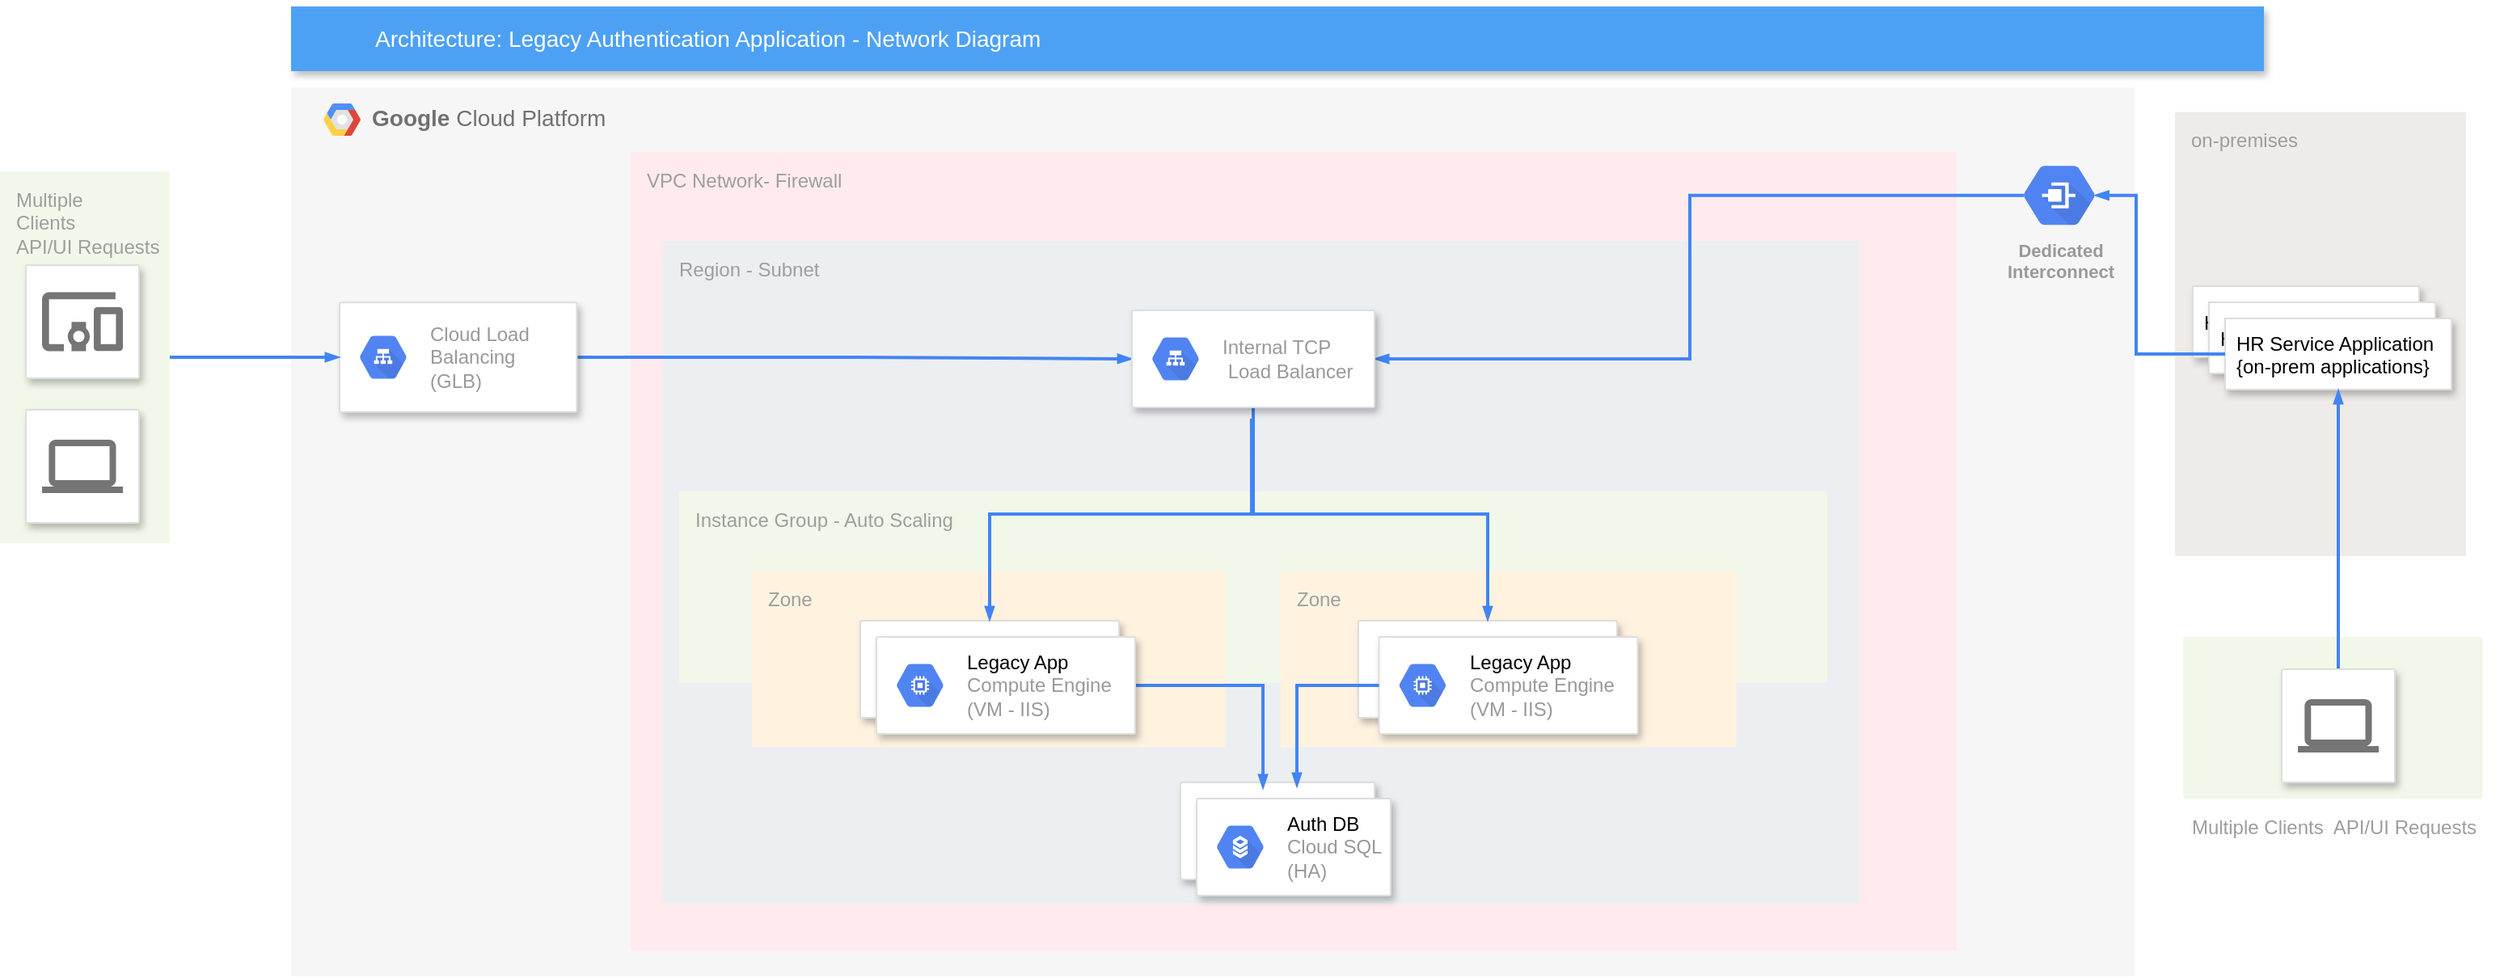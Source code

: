 <mxfile version="17.2.4" type="github">
  <diagram id="f106602c-feb2-e66a-4537-3a34d633f6aa" name="Page-1">
    <mxGraphModel dx="2591" dy="737" grid="1" gridSize="10" guides="1" tooltips="1" connect="1" arrows="1" fold="1" page="1" pageScale="1" pageWidth="1169" pageHeight="827" background="none" math="0" shadow="0">
      <root>
        <mxCell id="0" />
        <mxCell id="1" parent="0" />
        <mxCell id="dLMKodWee2NtAxH1Q_Dw-1020" value="&lt;b&gt;Google &lt;/b&gt;Cloud Platform" style="fillColor=#F6F6F6;strokeColor=none;shadow=0;gradientColor=none;fontSize=14;align=left;spacing=10;fontColor=#717171;9E9E9E;verticalAlign=top;spacingTop=-4;fontStyle=0;spacingLeft=40;html=1;fontFamily=Helvetica;" vertex="1" parent="1">
          <mxGeometry x="-100" y="90" width="1140" height="550" as="geometry" />
        </mxCell>
        <mxCell id="dLMKodWee2NtAxH1Q_Dw-1021" value="" style="shape=mxgraph.gcp2.google_cloud_platform;fillColor=#F6F6F6;strokeColor=none;shadow=0;gradientColor=none;fontFamily=Helvetica;fontSize=13;fontColor=#000000;" vertex="1" parent="dLMKodWee2NtAxH1Q_Dw-1020">
          <mxGeometry width="23" height="20" relative="1" as="geometry">
            <mxPoint x="20" y="10" as="offset" />
          </mxGeometry>
        </mxCell>
        <mxCell id="dLMKodWee2NtAxH1Q_Dw-1022" value="VPC Network- Firewall" style="sketch=0;points=[[0,0,0],[0.25,0,0],[0.5,0,0],[0.75,0,0],[1,0,0],[1,0.25,0],[1,0.5,0],[1,0.75,0],[1,1,0],[0.75,1,0],[0.5,1,0],[0.25,1,0],[0,1,0],[0,0.75,0],[0,0.5,0],[0,0.25,0]];rounded=1;absoluteArcSize=1;arcSize=2;html=1;strokeColor=none;gradientColor=none;shadow=0;dashed=0;fontSize=12;fontColor=#9E9E9E;align=left;verticalAlign=top;spacing=10;spacingTop=-4;fillColor=#FFEBEE;fontFamily=Helvetica;" vertex="1" parent="dLMKodWee2NtAxH1Q_Dw-1020">
          <mxGeometry x="210" y="40" width="820" height="494.29" as="geometry" />
        </mxCell>
        <mxCell id="dLMKodWee2NtAxH1Q_Dw-1030" value="Region - Subnet" style="sketch=0;points=[[0,0,0],[0.25,0,0],[0.5,0,0],[0.75,0,0],[1,0,0],[1,0.25,0],[1,0.5,0],[1,0.75,0],[1,1,0],[0.75,1,0],[0.5,1,0],[0.25,1,0],[0,1,0],[0,0.75,0],[0,0.5,0],[0,0.25,0]];rounded=1;absoluteArcSize=1;arcSize=2;html=1;strokeColor=none;gradientColor=none;shadow=0;dashed=0;fontSize=12;fontColor=#9E9E9E;align=left;verticalAlign=top;spacing=10;spacingTop=-4;fillColor=#ECEFF1;fontFamily=Helvetica;" vertex="1" parent="dLMKodWee2NtAxH1Q_Dw-1020">
          <mxGeometry width="740" height="410" relative="1" as="geometry">
            <mxPoint x="230" y="95" as="offset" />
          </mxGeometry>
        </mxCell>
        <mxCell id="dLMKodWee2NtAxH1Q_Dw-1117" style="edgeStyle=orthogonalEdgeStyle;shape=connector;rounded=0;orthogonalLoop=1;jettySize=auto;html=1;entryX=0;entryY=0.5;entryDx=0;entryDy=0;dashed=0;labelBackgroundColor=none;fontFamily=Helvetica;fontSize=13;fontColor=#000000;startFill=1;endArrow=blockThin;endFill=1;startSize=4;endSize=4;strokeColor=#4284F3;strokeWidth=2;elbow=vertical;" edge="1" parent="dLMKodWee2NtAxH1Q_Dw-1020" source="989" target="dLMKodWee2NtAxH1Q_Dw-1101">
          <mxGeometry relative="1" as="geometry" />
        </mxCell>
        <mxCell id="989" value="" style="strokeColor=#dddddd;fillColor=#ffffff;shadow=1;strokeWidth=1;rounded=1;absoluteArcSize=1;arcSize=2;fontSize=11;fontColor=#9E9E9E;align=center;html=1;" parent="dLMKodWee2NtAxH1Q_Dw-1020" vertex="1">
          <mxGeometry x="30.002" y="133.07" width="146.684" height="67.86" as="geometry" />
        </mxCell>
        <mxCell id="990" value="Cloud Load&lt;br&gt;Balancing &lt;br&gt;(GLB)" style="dashed=0;connectable=0;html=1;fillColor=#5184F3;strokeColor=none;shape=mxgraph.gcp2.hexIcon;prIcon=cloud_load_balancing;part=1;labelPosition=right;verticalLabelPosition=middle;align=left;verticalAlign=middle;spacingLeft=5;fontColor=#999999;fontSize=12;" parent="989" vertex="1">
          <mxGeometry y="0.5" width="44" height="39" relative="1" as="geometry">
            <mxPoint x="5" y="-19.5" as="offset" />
          </mxGeometry>
        </mxCell>
        <mxCell id="dLMKodWee2NtAxH1Q_Dw-1056" value="" style="group" vertex="1" connectable="0" parent="dLMKodWee2NtAxH1Q_Dw-1020">
          <mxGeometry x="240" y="250" width="710" height="158.08" as="geometry" />
        </mxCell>
        <mxCell id="dLMKodWee2NtAxH1Q_Dw-1041" value="Instance Group - Auto Scaling" style="sketch=0;points=[[0,0,0],[0.25,0,0],[0.5,0,0],[0.75,0,0],[1,0,0],[1,0.25,0],[1,0.5,0],[1,0.75,0],[1,1,0],[0.75,1,0],[0.5,1,0],[0.25,1,0],[0,1,0],[0,0.75,0],[0,0.5,0],[0,0.25,0]];rounded=1;absoluteArcSize=1;arcSize=2;html=1;strokeColor=none;gradientColor=none;shadow=0;dashed=0;fontSize=12;fontColor=#9E9E9E;align=left;verticalAlign=top;spacing=10;spacingTop=-4;fillColor=#F1F8E9;fontFamily=Helvetica;" vertex="1" parent="dLMKodWee2NtAxH1Q_Dw-1056">
          <mxGeometry width="710" height="118.56" as="geometry" />
        </mxCell>
        <mxCell id="dLMKodWee2NtAxH1Q_Dw-1015" value="Zone" style="sketch=0;points=[[0,0,0],[0.25,0,0],[0.5,0,0],[0.75,0,0],[1,0,0],[1,0.25,0],[1,0.5,0],[1,0.75,0],[1,1,0],[0.75,1,0],[0.5,1,0],[0.25,1,0],[0,1,0],[0,0.75,0],[0,0.5,0],[0,0.25,0]];rounded=1;absoluteArcSize=1;arcSize=2;html=1;strokeColor=none;gradientColor=none;shadow=0;dashed=0;fontSize=12;fontColor=#9E9E9E;align=left;verticalAlign=top;spacing=10;spacingTop=-4;fillColor=#FFF3E0;fontFamily=Helvetica;" vertex="1" parent="dLMKodWee2NtAxH1Q_Dw-1056">
          <mxGeometry x="45.079" y="49.4" width="293.016" height="108.68" as="geometry" />
        </mxCell>
        <mxCell id="dLMKodWee2NtAxH1Q_Dw-1043" value="Zone" style="sketch=0;points=[[0,0,0],[0.25,0,0],[0.5,0,0],[0.75,0,0],[1,0,0],[1,0.25,0],[1,0.5,0],[1,0.75,0],[1,1,0],[0.75,1,0],[0.5,1,0],[0.25,1,0],[0,1,0],[0,0.75,0],[0,0.5,0],[0,0.25,0]];rounded=1;absoluteArcSize=1;arcSize=2;html=1;strokeColor=none;gradientColor=none;shadow=0;dashed=0;fontSize=12;fontColor=#9E9E9E;align=left;verticalAlign=top;spacing=10;spacingTop=-4;fillColor=#FFF3E0;fontFamily=Helvetica;" vertex="1" parent="dLMKodWee2NtAxH1Q_Dw-1056">
          <mxGeometry x="371.905" y="49.4" width="281.746" height="108.68" as="geometry" />
        </mxCell>
        <mxCell id="dLMKodWee2NtAxH1Q_Dw-1103" value="" style="strokeColor=#dddddd;shadow=1;strokeWidth=1;rounded=1;absoluteArcSize=1;arcSize=2;fontFamily=Helvetica;fontSize=13;fontColor=#000000;" vertex="1" parent="dLMKodWee2NtAxH1Q_Dw-1056">
          <mxGeometry x="112" y="80" width="160" height="60" as="geometry" />
        </mxCell>
        <mxCell id="dLMKodWee2NtAxH1Q_Dw-1104" value="&lt;font color=&quot;#000000&quot;&gt;Legacy App&lt;/font&gt;&lt;br&gt;Compute Engine &lt;br&gt;(VM - IIS)" style="sketch=0;dashed=0;connectable=0;html=1;fillColor=#5184F3;strokeColor=none;shape=mxgraph.gcp2.hexIcon;prIcon=compute_engine;part=1;labelPosition=right;verticalLabelPosition=middle;align=left;verticalAlign=middle;spacingLeft=5;fontColor=#999999;fontSize=12;fontFamily=Helvetica;" vertex="1" parent="dLMKodWee2NtAxH1Q_Dw-1103">
          <mxGeometry y="0.5" width="44" height="39" relative="1" as="geometry">
            <mxPoint x="5" y="-19.5" as="offset" />
          </mxGeometry>
        </mxCell>
        <mxCell id="dLMKodWee2NtAxH1Q_Dw-1107" value="" style="strokeColor=#dddddd;shadow=1;strokeWidth=1;rounded=1;absoluteArcSize=1;arcSize=2;fontFamily=Helvetica;fontSize=13;fontColor=#000000;" vertex="1" parent="dLMKodWee2NtAxH1Q_Dw-1056">
          <mxGeometry x="420" y="80" width="160" height="60" as="geometry" />
        </mxCell>
        <mxCell id="dLMKodWee2NtAxH1Q_Dw-1108" value="&lt;font color=&quot;#000000&quot;&gt;Legacy App&lt;/font&gt;&lt;br&gt;Compute Engine &lt;br&gt;(VM - IIS)" style="sketch=0;dashed=0;connectable=0;html=1;fillColor=#5184F3;strokeColor=none;shape=mxgraph.gcp2.hexIcon;prIcon=compute_engine;part=1;labelPosition=right;verticalLabelPosition=middle;align=left;verticalAlign=middle;spacingLeft=5;fontColor=#999999;fontSize=12;fontFamily=Helvetica;" vertex="1" parent="dLMKodWee2NtAxH1Q_Dw-1107">
          <mxGeometry y="0.5" width="44" height="39" relative="1" as="geometry">
            <mxPoint x="5" y="-19.5" as="offset" />
          </mxGeometry>
        </mxCell>
        <mxCell id="dLMKodWee2NtAxH1Q_Dw-1109" value="" style="strokeColor=#dddddd;shadow=1;strokeWidth=1;rounded=1;absoluteArcSize=1;arcSize=2;fontFamily=Helvetica;fontSize=13;fontColor=#000000;" vertex="1" parent="dLMKodWee2NtAxH1Q_Dw-1056">
          <mxGeometry x="432.78" y="90" width="160" height="60" as="geometry" />
        </mxCell>
        <mxCell id="dLMKodWee2NtAxH1Q_Dw-1110" value="&lt;font color=&quot;#000000&quot;&gt;Legacy App&lt;/font&gt;&lt;br&gt;Compute Engine &lt;br&gt;(VM - IIS)" style="sketch=0;dashed=0;connectable=0;html=1;fillColor=#5184F3;strokeColor=none;shape=mxgraph.gcp2.hexIcon;prIcon=compute_engine;part=1;labelPosition=right;verticalLabelPosition=middle;align=left;verticalAlign=middle;spacingLeft=5;fontColor=#999999;fontSize=12;fontFamily=Helvetica;" vertex="1" parent="dLMKodWee2NtAxH1Q_Dw-1109">
          <mxGeometry y="0.5" width="44" height="39" relative="1" as="geometry">
            <mxPoint x="5" y="-19.5" as="offset" />
          </mxGeometry>
        </mxCell>
        <mxCell id="dLMKodWee2NtAxH1Q_Dw-1118" style="edgeStyle=orthogonalEdgeStyle;shape=connector;rounded=0;orthogonalLoop=1;jettySize=auto;html=1;entryX=1;entryY=0.5;entryDx=0;entryDy=0;dashed=0;labelBackgroundColor=none;fontFamily=Helvetica;fontSize=13;fontColor=#000000;startFill=1;endArrow=blockThin;endFill=1;startSize=4;endSize=4;strokeColor=#4284F3;strokeWidth=2;elbow=vertical;exitX=0.175;exitY=0.5;exitDx=0;exitDy=0;exitPerimeter=0;" edge="1" parent="dLMKodWee2NtAxH1Q_Dw-1020" source="0u9vXaFGfli4As_Fi_g8-1025" target="dLMKodWee2NtAxH1Q_Dw-1101">
          <mxGeometry relative="1" as="geometry" />
        </mxCell>
        <mxCell id="0u9vXaFGfli4As_Fi_g8-1025" value="Dedicated&#xa;Interconnect" style="sketch=0;html=1;fillColor=#5184F3;strokeColor=none;verticalAlign=top;labelPosition=center;verticalLabelPosition=bottom;align=center;spacingTop=-6;fontSize=11;fontStyle=1;fontColor=#999999;shape=mxgraph.gcp2.hexIcon;prIcon=dedicated_interconnect;fontFamily=Helvetica;" parent="dLMKodWee2NtAxH1Q_Dw-1020" vertex="1">
          <mxGeometry x="1060" y="40" width="67" height="53.76" as="geometry" />
        </mxCell>
        <mxCell id="dLMKodWee2NtAxH1Q_Dw-1115" style="edgeStyle=orthogonalEdgeStyle;shape=connector;rounded=0;orthogonalLoop=1;jettySize=auto;html=1;entryX=0.5;entryY=0;entryDx=0;entryDy=0;dashed=0;labelBackgroundColor=none;fontFamily=Helvetica;fontSize=13;fontColor=#000000;startFill=1;endArrow=blockThin;endFill=1;startSize=4;endSize=4;strokeColor=#4284F3;strokeWidth=2;elbow=vertical;exitX=0.5;exitY=1;exitDx=0;exitDy=0;" edge="1" parent="dLMKodWee2NtAxH1Q_Dw-1020" source="dLMKodWee2NtAxH1Q_Dw-1101" target="dLMKodWee2NtAxH1Q_Dw-1103">
          <mxGeometry relative="1" as="geometry" />
        </mxCell>
        <mxCell id="dLMKodWee2NtAxH1Q_Dw-1116" style="edgeStyle=orthogonalEdgeStyle;shape=connector;rounded=0;orthogonalLoop=1;jettySize=auto;html=1;entryX=0.5;entryY=0;entryDx=0;entryDy=0;dashed=0;labelBackgroundColor=none;fontFamily=Helvetica;fontSize=13;fontColor=#000000;startFill=1;endArrow=blockThin;endFill=1;startSize=4;endSize=4;strokeColor=#4284F3;strokeWidth=2;elbow=vertical;exitX=0.493;exitY=1.117;exitDx=0;exitDy=0;exitPerimeter=0;" edge="1" parent="dLMKodWee2NtAxH1Q_Dw-1020" source="dLMKodWee2NtAxH1Q_Dw-1101" target="dLMKodWee2NtAxH1Q_Dw-1107">
          <mxGeometry relative="1" as="geometry" />
        </mxCell>
        <mxCell id="dLMKodWee2NtAxH1Q_Dw-1101" value="" style="strokeColor=#dddddd;shadow=1;strokeWidth=1;rounded=1;absoluteArcSize=1;arcSize=2;fontFamily=Helvetica;fontSize=13;fontColor=#000000;" vertex="1" parent="dLMKodWee2NtAxH1Q_Dw-1020">
          <mxGeometry x="520" y="138" width="150" height="60" as="geometry" />
        </mxCell>
        <mxCell id="dLMKodWee2NtAxH1Q_Dw-1102" value="Internal TCP&amp;nbsp;&lt;br&gt;&amp;nbsp;Load&amp;nbsp;Balancer" style="sketch=0;dashed=0;connectable=0;html=1;fillColor=#5184F3;strokeColor=none;shape=mxgraph.gcp2.hexIcon;prIcon=cloud_load_balancing;part=1;labelPosition=right;verticalLabelPosition=middle;align=left;verticalAlign=middle;spacingLeft=5;fontColor=#999999;fontSize=12;fontFamily=Helvetica;" vertex="1" parent="dLMKodWee2NtAxH1Q_Dw-1101">
          <mxGeometry y="0.5" width="44" height="39" relative="1" as="geometry">
            <mxPoint x="5" y="-19.5" as="offset" />
          </mxGeometry>
        </mxCell>
        <mxCell id="dLMKodWee2NtAxH1Q_Dw-1111" value="" style="strokeColor=#dddddd;shadow=1;strokeWidth=1;rounded=1;absoluteArcSize=1;arcSize=2;fontFamily=Helvetica;fontSize=13;fontColor=#000000;" vertex="1" parent="dLMKodWee2NtAxH1Q_Dw-1020">
          <mxGeometry x="550" y="430" width="120" height="60" as="geometry" />
        </mxCell>
        <mxCell id="dLMKodWee2NtAxH1Q_Dw-1112" value="&lt;font color=&quot;#000000&quot;&gt;Name&lt;/font&gt;&lt;br&gt;Cloud SQL" style="sketch=0;dashed=0;connectable=0;html=1;fillColor=#5184F3;strokeColor=none;shape=mxgraph.gcp2.hexIcon;prIcon=cloud_sql;part=1;labelPosition=right;verticalLabelPosition=middle;align=left;verticalAlign=middle;spacingLeft=5;fontColor=#999999;fontSize=12;fontFamily=Helvetica;" vertex="1" parent="dLMKodWee2NtAxH1Q_Dw-1111">
          <mxGeometry y="0.5" width="44" height="39" relative="1" as="geometry">
            <mxPoint x="5" y="-19.5" as="offset" />
          </mxGeometry>
        </mxCell>
        <mxCell id="dLMKodWee2NtAxH1Q_Dw-1120" style="edgeStyle=orthogonalEdgeStyle;shape=connector;rounded=0;orthogonalLoop=1;jettySize=auto;html=1;entryX=0.6;entryY=0.05;entryDx=0;entryDy=0;entryPerimeter=0;dashed=0;labelBackgroundColor=none;fontFamily=Helvetica;fontSize=13;fontColor=#000000;startFill=1;endArrow=blockThin;endFill=1;startSize=4;endSize=4;strokeColor=#4284F3;strokeWidth=2;elbow=vertical;" edge="1" parent="dLMKodWee2NtAxH1Q_Dw-1020" source="dLMKodWee2NtAxH1Q_Dw-1109" target="dLMKodWee2NtAxH1Q_Dw-1111">
          <mxGeometry relative="1" as="geometry" />
        </mxCell>
        <mxCell id="0u9vXaFGfli4As_Fi_g8-1035" value="Multiple Clients&amp;nbsp; API/UI Requests" style="rounded=1;absoluteArcSize=1;arcSize=2;html=1;strokeColor=none;gradientColor=none;shadow=0;dashed=0;fontSize=12;fontColor=#9E9E9E;align=center;verticalAlign=top;spacing=10;spacingTop=-4;fillColor=#F1F8E9;labelPosition=center;verticalLabelPosition=bottom;" parent="1" vertex="1">
          <mxGeometry x="1070" y="430" width="185" height="100" as="geometry" />
        </mxCell>
        <mxCell id="997" value="Multiple&lt;br&gt;Clients&lt;br&gt;API/UI Requests" style="rounded=1;absoluteArcSize=1;arcSize=2;html=1;strokeColor=none;gradientColor=none;shadow=0;dashed=0;fontSize=12;fontColor=#9E9E9E;align=left;verticalAlign=top;spacing=10;spacingTop=-4;fillColor=#F1F8E9;" parent="1" vertex="1">
          <mxGeometry x="-280" y="142" width="105" height="230" as="geometry" />
        </mxCell>
        <mxCell id="818" value="Architecture: Legacy Authentication Application - Network Diagram" style="fillColor=#4DA1F5;strokeColor=none;shadow=1;gradientColor=none;fontSize=14;align=left;spacingLeft=50;fontColor=#ffffff;html=1;" parent="1" vertex="1">
          <mxGeometry x="-100" y="40" width="1220" height="40" as="geometry" />
        </mxCell>
        <mxCell id="985" value="" style="strokeColor=#dddddd;fillColor=#ffffff;shadow=1;strokeWidth=1;rounded=1;absoluteArcSize=1;arcSize=2;labelPosition=center;verticalLabelPosition=middle;align=center;verticalAlign=bottom;spacingLeft=0;fontColor=#999999;fontSize=12;whiteSpace=wrap;spacingBottom=2;html=1;" parent="1" vertex="1">
          <mxGeometry x="-264" y="200" width="70" height="70" as="geometry" />
        </mxCell>
        <mxCell id="986" value="" style="dashed=0;connectable=0;html=1;fillColor=#757575;strokeColor=none;shape=mxgraph.gcp2.mobile_devices;part=1;" parent="985" vertex="1">
          <mxGeometry x="0.5" width="50" height="36.5" relative="1" as="geometry">
            <mxPoint x="-25" y="16.75" as="offset" />
          </mxGeometry>
        </mxCell>
        <mxCell id="998" style="edgeStyle=orthogonalEdgeStyle;rounded=0;elbow=vertical;html=1;labelBackgroundColor=none;startFill=1;startSize=4;endArrow=blockThin;endFill=1;endSize=4;jettySize=auto;orthogonalLoop=1;strokeColor=#4284F3;strokeWidth=2;fontSize=12;fontColor=#000000;align=left;dashed=0;exitX=1;exitY=0.5;exitDx=0;exitDy=0;entryX=0;entryY=0.5;entryDx=0;entryDy=0;" parent="1" source="997" target="989" edge="1">
          <mxGeometry relative="1" as="geometry" />
        </mxCell>
        <mxCell id="987" value="" style="strokeColor=#dddddd;fillColor=#ffffff;shadow=1;strokeWidth=1;rounded=1;absoluteArcSize=1;arcSize=2;labelPosition=center;verticalLabelPosition=middle;align=center;verticalAlign=bottom;spacingLeft=0;fontColor=#999999;fontSize=12;whiteSpace=wrap;spacingBottom=2;html=1;" parent="1" vertex="1">
          <mxGeometry x="-264" y="289.5" width="70" height="70" as="geometry" />
        </mxCell>
        <mxCell id="988" value="" style="dashed=0;connectable=0;html=1;fillColor=#757575;strokeColor=none;shape=mxgraph.gcp2.laptop;part=1;" parent="987" vertex="1">
          <mxGeometry x="0.5" width="50" height="33" relative="1" as="geometry">
            <mxPoint x="-25" y="18.5" as="offset" />
          </mxGeometry>
        </mxCell>
        <mxCell id="0u9vXaFGfli4As_Fi_g8-1001" value="on-premises" style="sketch=0;points=[[0,0,0],[0.25,0,0],[0.5,0,0],[0.75,0,0],[1,0,0],[1,0.25,0],[1,0.5,0],[1,0.75,0],[1,1,0],[0.75,1,0],[0.5,1,0],[0.25,1,0],[0,1,0],[0,0.75,0],[0,0.5,0],[0,0.25,0]];rounded=1;absoluteArcSize=1;arcSize=2;html=1;strokeColor=none;gradientColor=none;shadow=0;dashed=0;fontSize=12;fontColor=#9E9E9E;align=left;verticalAlign=top;spacing=10;spacingTop=-4;fillColor=#EFEBE9;" parent="1" vertex="1">
          <mxGeometry x="1065" y="105.25" width="180" height="274.75" as="geometry" />
        </mxCell>
        <mxCell id="0u9vXaFGfli4As_Fi_g8-1022" value="" style="group" parent="1" vertex="1" connectable="0">
          <mxGeometry x="1105" y="213" width="160" height="64" as="geometry" />
        </mxCell>
        <mxCell id="0u9vXaFGfli4As_Fi_g8-1023" value="" style="group" parent="0u9vXaFGfli4As_Fi_g8-1022" vertex="1" connectable="0">
          <mxGeometry x="-29" width="160" height="64" as="geometry" />
        </mxCell>
        <mxCell id="0u9vXaFGfli4As_Fi_g8-1016" value="HR Service Application" style="dashed=0;strokeColor=#dddddd;shadow=1;strokeWidth=1;labelPosition=center;verticalLabelPosition=middle;align=left;verticalAlign=middle;spacingLeft=5;fontSize=12;fontFamily=Helvetica;fontColor=#000000;" parent="0u9vXaFGfli4As_Fi_g8-1023" vertex="1">
          <mxGeometry width="140" height="44" as="geometry" />
        </mxCell>
        <mxCell id="0u9vXaFGfli4As_Fi_g8-1020" value="HR Service Application" style="dashed=0;strokeColor=#dddddd;shadow=1;strokeWidth=1;labelPosition=center;verticalLabelPosition=middle;align=left;verticalAlign=middle;spacingLeft=5;fontSize=12;fontFamily=Helvetica;fontColor=#000000;" parent="0u9vXaFGfli4As_Fi_g8-1023" vertex="1">
          <mxGeometry x="10" y="10" width="140" height="44" as="geometry" />
        </mxCell>
        <mxCell id="0u9vXaFGfli4As_Fi_g8-1021" value="HR Service Application &#xa;{on-prem applications}" style="dashed=0;strokeColor=#dddddd;shadow=1;strokeWidth=1;labelPosition=center;verticalLabelPosition=middle;align=left;verticalAlign=middle;spacingLeft=5;fontSize=12;fontFamily=Helvetica;fontColor=#000000;" parent="0u9vXaFGfli4As_Fi_g8-1023" vertex="1">
          <mxGeometry x="20" y="20" width="140" height="44" as="geometry" />
        </mxCell>
        <mxCell id="0u9vXaFGfli4As_Fi_g8-1032" style="edgeStyle=orthogonalEdgeStyle;shape=connector;rounded=0;orthogonalLoop=1;jettySize=auto;html=1;entryX=0.5;entryY=0;entryDx=0;entryDy=0;dashed=0;labelBackgroundColor=none;fontFamily=Helvetica;fontSize=12;fontColor=#000000;startFill=1;endArrow=blockThin;endFill=1;startSize=4;endSize=4;strokeColor=#4284F3;strokeWidth=2;elbow=vertical;" parent="1" target="0u9vXaFGfli4As_Fi_g8-1030" edge="1">
          <mxGeometry relative="1" as="geometry">
            <mxPoint x="711.5" y="439.5" as="sourcePoint" />
          </mxGeometry>
        </mxCell>
        <mxCell id="0u9vXaFGfli4As_Fi_g8-1036" style="edgeStyle=orthogonalEdgeStyle;shape=connector;rounded=0;orthogonalLoop=1;jettySize=auto;html=1;entryX=0.5;entryY=1;entryDx=0;entryDy=0;dashed=0;labelBackgroundColor=none;fontFamily=Helvetica;fontSize=12;fontColor=#000000;startFill=1;endArrow=blockThin;endFill=1;startSize=4;endSize=4;strokeColor=#4284F3;strokeWidth=2;elbow=vertical;" parent="1" source="0u9vXaFGfli4As_Fi_g8-1033" target="0u9vXaFGfli4As_Fi_g8-1021" edge="1">
          <mxGeometry relative="1" as="geometry" />
        </mxCell>
        <mxCell id="0u9vXaFGfli4As_Fi_g8-1033" value="" style="strokeColor=#dddddd;fillColor=#ffffff;shadow=1;strokeWidth=1;rounded=1;absoluteArcSize=1;arcSize=2;labelPosition=center;verticalLabelPosition=middle;align=center;verticalAlign=bottom;spacingLeft=0;fontColor=#999999;fontSize=12;whiteSpace=wrap;spacingBottom=2;html=1;" parent="1" vertex="1">
          <mxGeometry x="1131" y="450" width="70" height="70" as="geometry" />
        </mxCell>
        <mxCell id="0u9vXaFGfli4As_Fi_g8-1034" value="" style="dashed=0;connectable=0;html=1;fillColor=#757575;strokeColor=none;shape=mxgraph.gcp2.laptop;part=1;" parent="0u9vXaFGfli4As_Fi_g8-1033" vertex="1">
          <mxGeometry x="0.5" width="50" height="33" relative="1" as="geometry">
            <mxPoint x="-25" y="18.5" as="offset" />
          </mxGeometry>
        </mxCell>
        <mxCell id="0u9vXaFGfli4As_Fi_g8-1024" style="edgeStyle=orthogonalEdgeStyle;shape=connector;rounded=0;orthogonalLoop=1;jettySize=auto;html=1;dashed=0;labelBackgroundColor=none;fontFamily=Helvetica;fontSize=12;fontColor=#000000;startFill=1;endArrow=blockThin;endFill=1;startSize=4;endSize=4;strokeColor=#4284F3;strokeWidth=2;elbow=vertical;entryX=0.825;entryY=0.5;entryDx=0;entryDy=0;entryPerimeter=0;" parent="1" source="0u9vXaFGfli4As_Fi_g8-1021" target="0u9vXaFGfli4As_Fi_g8-1025" edge="1">
          <mxGeometry relative="1" as="geometry">
            <mxPoint x="870" y="280" as="targetPoint" />
            <Array as="points">
              <mxPoint x="1041" y="157" />
            </Array>
          </mxGeometry>
        </mxCell>
        <mxCell id="dLMKodWee2NtAxH1Q_Dw-1119" style="edgeStyle=orthogonalEdgeStyle;shape=connector;rounded=0;orthogonalLoop=1;jettySize=auto;html=1;entryX=0.342;entryY=-0.1;entryDx=0;entryDy=0;entryPerimeter=0;dashed=0;labelBackgroundColor=none;fontFamily=Helvetica;fontSize=13;fontColor=#000000;startFill=1;endArrow=blockThin;endFill=1;startSize=4;endSize=4;strokeColor=#4284F3;strokeWidth=2;elbow=vertical;" edge="1" parent="1" source="dLMKodWee2NtAxH1Q_Dw-1105" target="dLMKodWee2NtAxH1Q_Dw-1113">
          <mxGeometry relative="1" as="geometry" />
        </mxCell>
        <mxCell id="dLMKodWee2NtAxH1Q_Dw-1105" value="" style="strokeColor=#dddddd;shadow=1;strokeWidth=1;rounded=1;absoluteArcSize=1;arcSize=2;fontFamily=Helvetica;fontSize=13;fontColor=#000000;" vertex="1" parent="1">
          <mxGeometry x="262" y="430" width="160" height="60" as="geometry" />
        </mxCell>
        <mxCell id="dLMKodWee2NtAxH1Q_Dw-1106" value="&lt;font color=&quot;#000000&quot;&gt;Legacy App&lt;/font&gt;&lt;br&gt;Compute Engine &lt;br&gt;(VM - IIS)" style="sketch=0;dashed=0;connectable=0;html=1;fillColor=#5184F3;strokeColor=none;shape=mxgraph.gcp2.hexIcon;prIcon=compute_engine;part=1;labelPosition=right;verticalLabelPosition=middle;align=left;verticalAlign=middle;spacingLeft=5;fontColor=#999999;fontSize=12;fontFamily=Helvetica;" vertex="1" parent="dLMKodWee2NtAxH1Q_Dw-1105">
          <mxGeometry y="0.5" width="44" height="39" relative="1" as="geometry">
            <mxPoint x="5" y="-19.5" as="offset" />
          </mxGeometry>
        </mxCell>
        <mxCell id="dLMKodWee2NtAxH1Q_Dw-1113" value="" style="strokeColor=#dddddd;shadow=1;strokeWidth=1;rounded=1;absoluteArcSize=1;arcSize=2;fontFamily=Helvetica;fontSize=13;fontColor=#000000;" vertex="1" parent="1">
          <mxGeometry x="460" y="530" width="120" height="60" as="geometry" />
        </mxCell>
        <mxCell id="dLMKodWee2NtAxH1Q_Dw-1114" value="&lt;font color=&quot;#000000&quot;&gt;Auth DB&lt;/font&gt;&lt;br&gt;Cloud SQL&amp;nbsp;&lt;br&gt;(HA)" style="sketch=0;dashed=0;connectable=0;html=1;fillColor=#5184F3;strokeColor=none;shape=mxgraph.gcp2.hexIcon;prIcon=cloud_sql;part=1;labelPosition=right;verticalLabelPosition=middle;align=left;verticalAlign=middle;spacingLeft=5;fontColor=#999999;fontSize=12;fontFamily=Helvetica;" vertex="1" parent="dLMKodWee2NtAxH1Q_Dw-1113">
          <mxGeometry y="0.5" width="44" height="39" relative="1" as="geometry">
            <mxPoint x="5" y="-19.5" as="offset" />
          </mxGeometry>
        </mxCell>
      </root>
    </mxGraphModel>
  </diagram>
</mxfile>
